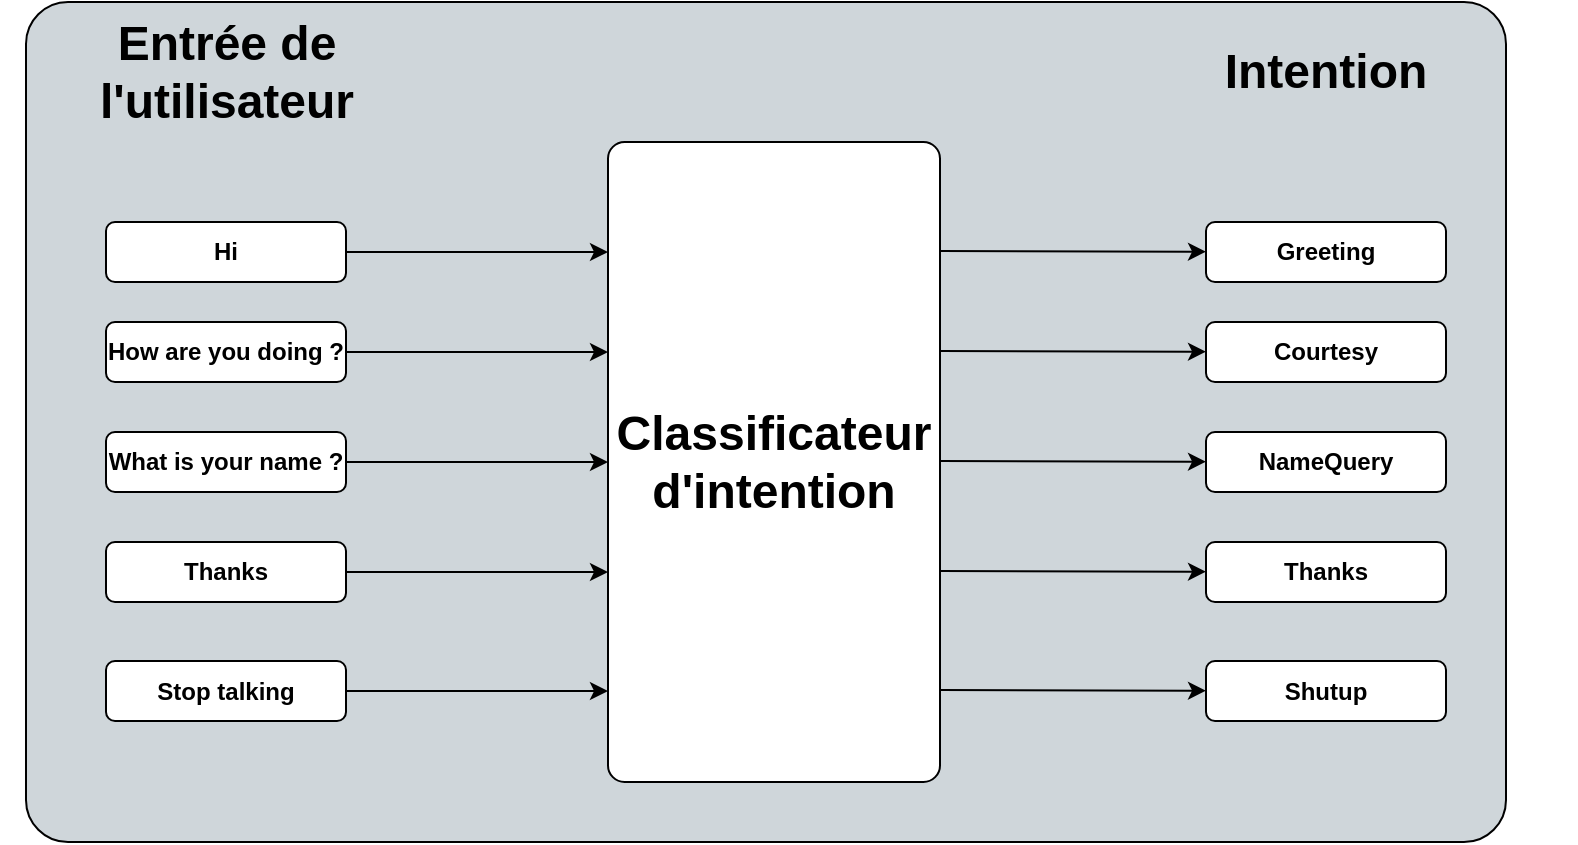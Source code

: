 <mxfile version="24.5.2" type="device">
  <diagram name="Page-1" id="W5o7mGowTOyntK7vz6Kj">
    <mxGraphModel dx="2074" dy="1065" grid="1" gridSize="10" guides="1" tooltips="1" connect="1" arrows="1" fold="1" page="1" pageScale="1" pageWidth="827" pageHeight="1169" math="0" shadow="0">
      <root>
        <mxCell id="0" />
        <mxCell id="1" parent="0" />
        <mxCell id="egmOR8620CXydE9XviSe-43" value="" style="rounded=1;whiteSpace=wrap;html=1;arcSize=5;fillColor=#cfd6da;" vertex="1" parent="1">
          <mxGeometry x="40" y="240" width="740" height="420" as="geometry" />
        </mxCell>
        <mxCell id="egmOR8620CXydE9XviSe-1" value="&lt;b&gt;&lt;font style=&quot;font-size: 24px;&quot;&gt;Classificateur d&#39;intention&lt;/font&gt;&lt;/b&gt;" style="rounded=1;whiteSpace=wrap;html=1;arcSize=5;" vertex="1" parent="1">
          <mxGeometry x="331" y="310" width="166" height="320" as="geometry" />
        </mxCell>
        <mxCell id="egmOR8620CXydE9XviSe-2" value="&lt;b&gt;What is your name ?&lt;/b&gt;" style="rounded=1;whiteSpace=wrap;html=1;" vertex="1" parent="1">
          <mxGeometry x="80" y="455" width="120" height="30" as="geometry" />
        </mxCell>
        <mxCell id="egmOR8620CXydE9XviSe-8" value="" style="endArrow=classic;html=1;rounded=0;exitX=1;exitY=0.5;exitDx=0;exitDy=0;" edge="1" parent="1" source="egmOR8620CXydE9XviSe-2" target="egmOR8620CXydE9XviSe-1">
          <mxGeometry width="50" height="50" relative="1" as="geometry">
            <mxPoint x="390" y="590" as="sourcePoint" />
            <mxPoint x="290" y="400" as="targetPoint" />
          </mxGeometry>
        </mxCell>
        <mxCell id="egmOR8620CXydE9XviSe-14" value="&lt;b&gt;How are you doing ?&lt;/b&gt;" style="rounded=1;whiteSpace=wrap;html=1;" vertex="1" parent="1">
          <mxGeometry x="80" y="400" width="120" height="30" as="geometry" />
        </mxCell>
        <mxCell id="egmOR8620CXydE9XviSe-15" value="" style="endArrow=classic;html=1;rounded=0;exitX=1;exitY=0.5;exitDx=0;exitDy=0;" edge="1" parent="1" source="egmOR8620CXydE9XviSe-14">
          <mxGeometry width="50" height="50" relative="1" as="geometry">
            <mxPoint x="390" y="535" as="sourcePoint" />
            <mxPoint x="331" y="415" as="targetPoint" />
          </mxGeometry>
        </mxCell>
        <mxCell id="egmOR8620CXydE9XviSe-18" value="&lt;b&gt;Thanks&lt;/b&gt;" style="rounded=1;whiteSpace=wrap;html=1;" vertex="1" parent="1">
          <mxGeometry x="80" y="510" width="120" height="30" as="geometry" />
        </mxCell>
        <mxCell id="egmOR8620CXydE9XviSe-19" value="" style="endArrow=classic;html=1;rounded=0;exitX=1;exitY=0.5;exitDx=0;exitDy=0;" edge="1" parent="1" source="egmOR8620CXydE9XviSe-18">
          <mxGeometry width="50" height="50" relative="1" as="geometry">
            <mxPoint x="390" y="645" as="sourcePoint" />
            <mxPoint x="331" y="525" as="targetPoint" />
          </mxGeometry>
        </mxCell>
        <mxCell id="egmOR8620CXydE9XviSe-20" value="&lt;b&gt;Stop talking&lt;/b&gt;" style="rounded=1;whiteSpace=wrap;html=1;" vertex="1" parent="1">
          <mxGeometry x="80" y="569.5" width="120" height="30" as="geometry" />
        </mxCell>
        <mxCell id="egmOR8620CXydE9XviSe-21" value="" style="endArrow=classic;html=1;rounded=0;exitX=1;exitY=0.5;exitDx=0;exitDy=0;fontStyle=0" edge="1" parent="1" source="egmOR8620CXydE9XviSe-20">
          <mxGeometry width="50" height="50" relative="1" as="geometry">
            <mxPoint x="390" y="704.5" as="sourcePoint" />
            <mxPoint x="331" y="584.5" as="targetPoint" />
          </mxGeometry>
        </mxCell>
        <mxCell id="egmOR8620CXydE9XviSe-22" value="&lt;b&gt;Hi&lt;/b&gt;" style="rounded=1;whiteSpace=wrap;html=1;" vertex="1" parent="1">
          <mxGeometry x="80" y="350" width="120" height="30" as="geometry" />
        </mxCell>
        <mxCell id="egmOR8620CXydE9XviSe-23" value="" style="endArrow=classic;html=1;rounded=0;exitX=1;exitY=0.5;exitDx=0;exitDy=0;" edge="1" parent="1" source="egmOR8620CXydE9XviSe-22">
          <mxGeometry width="50" height="50" relative="1" as="geometry">
            <mxPoint x="390" y="485" as="sourcePoint" />
            <mxPoint x="331" y="365" as="targetPoint" />
          </mxGeometry>
        </mxCell>
        <mxCell id="egmOR8620CXydE9XviSe-26" value="" style="endArrow=classic;html=1;rounded=0;exitX=1;exitY=0.5;exitDx=0;exitDy=0;" edge="1" parent="1" target="egmOR8620CXydE9XviSe-27">
          <mxGeometry width="50" height="50" relative="1" as="geometry">
            <mxPoint x="497" y="469.5" as="sourcePoint" />
            <mxPoint x="628" y="469.5" as="targetPoint" />
          </mxGeometry>
        </mxCell>
        <mxCell id="egmOR8620CXydE9XviSe-27" value="&lt;b&gt;NameQuery&lt;/b&gt;" style="rounded=1;whiteSpace=wrap;html=1;" vertex="1" parent="1">
          <mxGeometry x="630" y="455" width="120" height="30" as="geometry" />
        </mxCell>
        <mxCell id="egmOR8620CXydE9XviSe-29" value="" style="endArrow=classic;html=1;rounded=0;exitX=1;exitY=0.5;exitDx=0;exitDy=0;" edge="1" parent="1" target="egmOR8620CXydE9XviSe-30">
          <mxGeometry width="50" height="50" relative="1" as="geometry">
            <mxPoint x="497" y="414.5" as="sourcePoint" />
            <mxPoint x="628" y="414.5" as="targetPoint" />
          </mxGeometry>
        </mxCell>
        <mxCell id="egmOR8620CXydE9XviSe-30" value="&lt;b&gt;Courtesy&lt;/b&gt;" style="rounded=1;whiteSpace=wrap;html=1;" vertex="1" parent="1">
          <mxGeometry x="630" y="400" width="120" height="30" as="geometry" />
        </mxCell>
        <mxCell id="egmOR8620CXydE9XviSe-31" value="" style="endArrow=classic;html=1;rounded=0;exitX=1;exitY=0.5;exitDx=0;exitDy=0;" edge="1" parent="1" target="egmOR8620CXydE9XviSe-32">
          <mxGeometry width="50" height="50" relative="1" as="geometry">
            <mxPoint x="497" y="364.5" as="sourcePoint" />
            <mxPoint x="628" y="364.5" as="targetPoint" />
          </mxGeometry>
        </mxCell>
        <mxCell id="egmOR8620CXydE9XviSe-32" value="&lt;b&gt;Greeting&lt;/b&gt;" style="rounded=1;whiteSpace=wrap;html=1;" vertex="1" parent="1">
          <mxGeometry x="630" y="350" width="120" height="30" as="geometry" />
        </mxCell>
        <mxCell id="egmOR8620CXydE9XviSe-35" value="" style="endArrow=classic;html=1;rounded=0;exitX=1;exitY=0.5;exitDx=0;exitDy=0;" edge="1" parent="1" target="egmOR8620CXydE9XviSe-36">
          <mxGeometry width="50" height="50" relative="1" as="geometry">
            <mxPoint x="497" y="524.5" as="sourcePoint" />
            <mxPoint x="628" y="524.5" as="targetPoint" />
          </mxGeometry>
        </mxCell>
        <mxCell id="egmOR8620CXydE9XviSe-36" value="&lt;b&gt;Thanks&lt;/b&gt;" style="rounded=1;whiteSpace=wrap;html=1;" vertex="1" parent="1">
          <mxGeometry x="630" y="510" width="120" height="30" as="geometry" />
        </mxCell>
        <mxCell id="egmOR8620CXydE9XviSe-39" value="" style="endArrow=classic;html=1;rounded=0;exitX=1;exitY=0.5;exitDx=0;exitDy=0;" edge="1" parent="1" target="egmOR8620CXydE9XviSe-40">
          <mxGeometry width="50" height="50" relative="1" as="geometry">
            <mxPoint x="497" y="584" as="sourcePoint" />
            <mxPoint x="628" y="584" as="targetPoint" />
          </mxGeometry>
        </mxCell>
        <mxCell id="egmOR8620CXydE9XviSe-40" value="&lt;b&gt;Shutup&lt;/b&gt;" style="rounded=1;whiteSpace=wrap;html=1;" vertex="1" parent="1">
          <mxGeometry x="630" y="569.5" width="120" height="30" as="geometry" />
        </mxCell>
        <mxCell id="egmOR8620CXydE9XviSe-41" value="&lt;font style=&quot;font-size: 24px;&quot;&gt;&lt;b&gt;Intention&lt;/b&gt;&lt;/font&gt;" style="text;html=1;align=center;verticalAlign=middle;whiteSpace=wrap;rounded=0;" vertex="1" parent="1">
          <mxGeometry x="565" y="260" width="250" height="30" as="geometry" />
        </mxCell>
        <mxCell id="egmOR8620CXydE9XviSe-42" value="&lt;font style=&quot;font-size: 24px;&quot;&gt;&lt;b&gt;Entrée de l&#39;utilisateur&lt;/b&gt;&lt;/font&gt;" style="text;html=1;align=center;verticalAlign=middle;whiteSpace=wrap;rounded=0;" vertex="1" parent="1">
          <mxGeometry x="27.5" y="260" width="225" height="30" as="geometry" />
        </mxCell>
      </root>
    </mxGraphModel>
  </diagram>
</mxfile>
